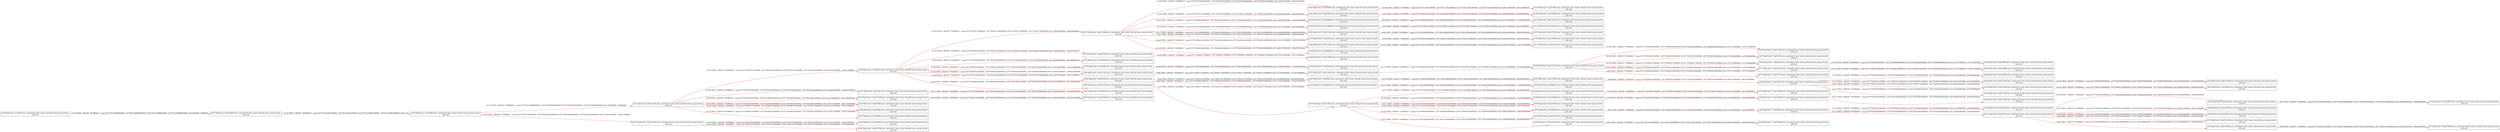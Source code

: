 digraph  {
rankdir=LR
"6"[color=black,label="id:6 HopCount: 7 pid:1632 proc_starttime:0 cmd: owner uid:null owner group id:null,\n null null", shape=box,style=solid];
"48"[color=black,label="id:48 HopCount: 8 pid:12892 proc_starttime:0 cmd: owner uid:null owner group id:null,\n null null", shape=box,style=solid];
"6" -> "48" [id=128,__obj="PROC_CREATE"color=red,label="id:128 PROC_CREATE **NORMAL**  seqs:[1557792953906000000, 1557792953906000000] T:[1557792953906000000, 1557792953906000000] relT:[-827005000000, -827005000000]",style=solid];
"49"[color=black,label="id:49 HopCount: 8 pid:11076 proc_starttime:0 cmd: owner uid:null owner group id:null,\n null null", shape=box,style=solid];
"6" -> "49" [id=129,__obj="PROC_CREATE"color=red,label="id:129 PROC_CREATE **NORMAL**  seqs:[1557792953911000000, 1557792953911000000] T:[1557792953911000000, 1557792953911000000] relT:[-827010000000, -827010000000]",style=solid];
"9"[color=black,label="id:9 HopCount: 7 pid:5800 proc_starttime:0 cmd: owner uid:null owner group id:null,\n null null", shape=box,style=solid];
"50"[color=black,label="id:50 HopCount: 8 pid:1020 proc_starttime:0 cmd: owner uid:null owner group id:null,\n null null", shape=box,style=solid];
"9" -> "50" [id=130,__obj="PROC_CREATE"color=red,label="id:130 PROC_CREATE **NORMAL**  seqs:[1557792360491000000, 1557792360491000000] T:[1557792360491000000, 1557792360491000000] relT:[-233590000000, -233590000000]",style=solid];
"51"[color=black,label="id:51 HopCount: 8 pid:7692 proc_starttime:0 cmd: owner uid:null owner group id:null,\n null null", shape=box,style=solid];
"9" -> "51" [id=131,__obj="PROC_CREATE"color=red,label="id:131 PROC_CREATE **NORMAL**  seqs:[1557792362960000000, 1557792362960000000] T:[1557792362960000000, 1557792362960000000] relT:[-236059000000, -236059000000]",style=solid];
"77"[color=black,label="id:77 HopCount: 5 pid:12476 proc_starttime:0 cmd: owner uid:null owner group id:null,\n null null", shape=box,style=solid];
"45"[color=black,label="id:45 HopCount: 6 pid:13136 proc_starttime:0 cmd: owner uid:null owner group id:null,\n null null", shape=box,style=solid];
"77" -> "45" [id=132,__obj="PROC_CREATE"color=red,label="id:132 PROC_CREATE **NORMAL**  seqs:[1557793500131000000, 1557793500131000000] T:[1557793500131000000, 1557793500131000000] relT:[-1373230000000, -1373230000000]",style=solid];
"0"[color=black,label="id:0 HopCount: 5 pid:8820 proc_starttime:0 cmd: owner uid:null owner group id:null,\n null null", shape=box,style=solid];
"53"[color=black,label="id:53 HopCount: 6 pid:12940 proc_starttime:0 cmd: owner uid:null owner group id:null,\n null null", shape=box,style=solid];
"0" -> "53" [id=133,__obj="PROC_CREATE"color=red,label="id:133 PROC_CREATE **NORMAL**  seqs:[1557792951804000000, 1557792951804000000] T:[1557792951804000000, 1557792951804000000] relT:[-824903000000, -824903000000]",style=solid];
"18"[color=black,label="id:18 HopCount: 3 pid:6232 proc_starttime:0 cmd: owner uid:null owner group id:null,\n null null", shape=box,style=solid];
"47"[color=black,label="id:47 HopCount: 4 pid:12908 proc_starttime:0 cmd: owner uid:null owner group id:null,\n null null", shape=box,style=solid];
"18" -> "47" [id=134,__obj="PROC_CREATE"color=red,label="id:134 PROC_CREATE **NORMAL**  seqs:[1557792233719000000, 1557792233719000000] T:[1557792233719000000, 1557792233719000000] relT:[-106818000000, -106818000000]",style=solid];
"2"[color=black,label="id:2 HopCount: 5 pid:9120 proc_starttime:0 cmd: owner uid:null owner group id:null,\n null null", shape=box,style=solid];
"54"[color=black,label="id:54 HopCount: 6 pid:6912 proc_starttime:0 cmd: owner uid:null owner group id:null,\n null null", shape=box,style=solid];
"2" -> "54" [id=135,__obj="PROC_CREATE"color=red,label="id:135 PROC_CREATE **NORMAL**  seqs:[1557793870290000000, 1557793870290000000] T:[1557793870290000000, 1557793870290000000] relT:[-1743389000000, -1743389000000]",style=solid];
"55"[color=black,label="id:55 HopCount: 4 pid:5724 proc_starttime:0 cmd: owner uid:null owner group id:null,\n null null", shape=box,style=solid];
"18" -> "55" [id=136,__obj="PROC_CREATE"color=red,label="id:136 PROC_CREATE **NORMAL**  seqs:[1557792891161000000, 1557792891161000000] T:[1557792891161000000, 1557792891161000000] relT:[-764260000000, -764260000000]",style=solid];
"3"[color=black,label="id:3 HopCount: 5 pid:11636 proc_starttime:0 cmd: owner uid:null owner group id:null,\n null null", shape=box,style=solid];
"56"[color=black,label="id:56 HopCount: 6 pid:12184 proc_starttime:0 cmd: owner uid:null owner group id:null,\n null null", shape=box,style=solid];
"3" -> "56" [id=137,__obj="PROC_CREATE"color=red,label="id:137 PROC_CREATE **NORMAL**  seqs:[1557792768061000000, 1557792768061000000] T:[1557792768061000000, 1557792768061000000] relT:[-641160000000, -641160000000]",style=solid];
"57"[color=black,label="id:57 HopCount: 4 pid:10060 proc_starttime:0 cmd: owner uid:null owner group id:null,\n null null", shape=box,style=solid];
"18" -> "57" [id=138,__obj="PROC_CREATE"color=red,label="id:138 PROC_CREATE **NORMAL**  seqs:[1557792769349000000, 1557792769349000000] T:[1557792769349000000, 1557792769349000000] relT:[-642448000000, -642448000000]",style=solid];
"58"[color=black,label="id:58 HopCount: 6 pid:12940 proc_starttime:0 cmd: owner uid:null owner group id:null,\n null null", shape=box,style=solid];
"3" -> "58" [id=139,__obj="PROC_CREATE"color=red,label="id:139 PROC_CREATE **NORMAL**  seqs:[1557793450206000000, 1557793450206000000] T:[1557793450206000000, 1557793450206000000] relT:[-1323305000000, -1323305000000]",style=solid];
"59"[color=black,label="id:59 HopCount: 4 pid:3992 proc_starttime:0 cmd: owner uid:null owner group id:null,\n null null", shape=box,style=solid];
"18" -> "59" [id=140,__obj="PROC_CREATE"color=red,label="id:140 PROC_CREATE **NORMAL**  seqs:[1557793870054000000, 1557793870054000000] T:[1557793870054000000, 1557793870054000000] relT:[-1743153000000, -1743153000000]",style=solid];
"21"[color=black,label="id:21 HopCount: 3 pid:764 proc_starttime:0 cmd: owner uid:null owner group id:null,\n null null", shape=box,style=solid];
"61"[color=black,label="id:61 HopCount: 4 pid:8924 proc_starttime:0 cmd: owner uid:null owner group id:null,\n null null", shape=box,style=solid];
"21" -> "61" [id=141,__obj="PROC_CREATE"color=red,label="id:141 PROC_CREATE **NORMAL**  seqs:[1557795353369000000, 1557795353369000000] T:[1557795353369000000, 1557795353369000000] relT:[-3226468000000, -3226468000000]",style=solid];
"52"[color=black,label="id:52 HopCount: 9 pid:12136 proc_starttime:0 cmd: owner uid:null owner group id:null,\n null null", shape=box,style=solid];
"49" -> "52" [id=142,__obj="PROC_CREATE"color=red,label="id:142 PROC_CREATE **NORMAL**  seqs:[1557792953945000000, 1557792953945000000] T:[1557792953945000000, 1557792953945000000] relT:[-827044000000, -827044000000]",style=solid];
"36"[color=black,label="id:36 HopCount: 8 pid:1920 proc_starttime:0 cmd: owner uid:null owner group id:null,\n null null", shape=box,style=solid];
"63"[color=black,label="id:63 HopCount: 9 pid:9952 proc_starttime:0 cmd: owner uid:null owner group id:null,\n null null", shape=box,style=solid];
"36" -> "63" [id=143,__obj="PROC_CREATE"color=red,label="id:143 PROC_CREATE **NORMAL**  seqs:[1557792953766000000, 1557792953766000000] T:[1557792953766000000, 1557792953766000000] relT:[-826865000000, -826865000000]",style=solid];
"16"[color=black,label="id:16 HopCount: 5 pid:10424 proc_starttime:0 cmd: owner uid:null owner group id:null,\n null null", shape=box,style=solid];
"20"[color=black,label="id:20 HopCount: 6 pid:1064 proc_starttime:0 cmd: owner uid:null owner group id:null,\n null null", shape=box,style=solid];
"16" -> "20" [id=144,__obj="PROC_CREATE"color=red,label="id:144 PROC_CREATE **NORMAL**  seqs:[1557792772051000000, 1557792772051000000] T:[1557792772051000000, 1557792772051000000] relT:[-645150000000, -645150000000]",style=solid];
"64"[color=black,label="id:64 HopCount: 9 pid:832 proc_starttime:0 cmd: owner uid:null owner group id:null,\n null null", shape=box,style=solid];
"51" -> "64" [id=145,__obj="PROC_CREATE"color=red,label="id:145 PROC_CREATE **NORMAL**  seqs:[1557792363281000000, 1557792363281000000] T:[1557792363281000000, 1557792363281000000] relT:[-236380000000, -236380000000]",style=solid];
"65"[color=black,label="id:65 HopCount: 7 pid:12700 proc_starttime:0 cmd: owner uid:null owner group id:null,\n null null", shape=box,style=solid];
"45" -> "65" [id=146,__obj="PROC_CREATE"color=red,label="id:146 PROC_CREATE **NORMAL**  seqs:[1557793500612000000, 1557793500612000000] T:[1557793500612000000, 1557793500612000000] relT:[-1373711000000, -1373711000000]",style=solid];
"66"[color=black,label="id:66 HopCount: 9 pid:1504 proc_starttime:0 cmd: owner uid:null owner group id:null,\n null null", shape=box,style=solid];
"51" -> "66" [id=147,__obj="PROC_CREATE"color=red,label="id:147 PROC_CREATE **NORMAL**  seqs:[1557792363272000000, 1557792363272000000] T:[1557792363272000000, 1557792363272000000] relT:[-236371000000, -236371000000]",style=solid];
"67"[color=black,label="id:67 HopCount: 7 pid:6320 proc_starttime:0 cmd: owner uid:null owner group id:null,\n null null", shape=box,style=solid];
"45" -> "67" [id=148,__obj="PROC_CREATE"color=red,label="id:148 PROC_CREATE **NORMAL**  seqs:[1557793500335000000, 1557793500335000000] T:[1557793500335000000, 1557793500335000000] relT:[-1373434000000, -1373434000000]",style=solid];
"68"[color=black,label="id:68 HopCount: 9 pid:6612 proc_starttime:0 cmd: owner uid:null owner group id:null,\n null null", shape=box,style=solid];
"51" -> "68" [id=149,__obj="PROC_CREATE"color=red,label="id:149 PROC_CREATE **NORMAL**  seqs:[1557792363203000000, 1557792363203000000] T:[1557792363203000000, 1557792363203000000] relT:[-236302000000, -236302000000]",style=solid];
"69"[color=black,label="id:69 HopCount: 7 pid:8356 proc_starttime:0 cmd: owner uid:null owner group id:null,\n null null", shape=box,style=solid];
"45" -> "69" [id=150,__obj="PROC_CREATE"color=red,label="id:150 PROC_CREATE **NORMAL**  seqs:[1557793500617000000, 1557793500617000000] T:[1557793500617000000, 1557793500617000000] relT:[-1373716000000, -1373716000000]",style=solid];
"60"[color=black,label="id:60 HopCount: 6 pid:1440 proc_starttime:0 cmd: owner uid:null owner group id:null,\n null null", shape=box,style=solid];
"3" -> "60" [id=151,__obj="PROC_CREATE"color=red,label="id:151 PROC_CREATE **NORMAL**  seqs:[1557792769342000000, 1557792769342000000] T:[1557792769342000000, 1557792769342000000] relT:[-642441000000, -642441000000]",style=solid];
"71"[color=black,label="id:71 HopCount: 7 pid:11520 proc_starttime:0 cmd: owner uid:null owner group id:null,\n null null", shape=box,style=solid];
"45" -> "71" [id=152,__obj="PROC_CREATE"color=red,label="id:152 PROC_CREATE **NORMAL**  seqs:[1557793500234000000, 1557793500234000000] T:[1557793500234000000, 1557793500234000000] relT:[-1373333000000, -1373333000000]",style=solid];
"72"[color=black,label="id:72 HopCount: 6 pid:4028 proc_starttime:0 cmd: owner uid:null owner group id:null,\n null null", shape=box,style=solid];
"3" -> "72" [id=153,__obj="PROC_CREATE"color=red,label="id:153 PROC_CREATE **NORMAL**  seqs:[1557792357613000000, 1557792357613000000] T:[1557792357613000000, 1557792357613000000] relT:[-230712000000, -230712000000]",style=solid];
"37"[color=black,label="id:37 HopCount: 3 pid:11436 proc_starttime:0 cmd: owner uid:null owner group id:null,\n null null", shape=box,style=solid];
"62"[color=black,label="id:62 HopCount: 4 pid:12960 proc_starttime:0 cmd: owner uid:null owner group id:null,\n null null", shape=box,style=solid];
"37" -> "62" [id=154,__obj="PROC_CREATE"color=red,label="id:154 PROC_CREATE **NORMAL**  seqs:[1557794162142000000, 1557794162142000000] T:[1557794162142000000, 1557794162142000000] relT:[-2035241000000, -2035241000000]",style=solid];
"74"[color=black,label="id:74 HopCount: 6 pid:7612 proc_starttime:0 cmd: owner uid:null owner group id:null,\n null null", shape=box,style=solid];
"3" -> "74" [id=155,__obj="PROC_CREATE"color=red,label="id:155 PROC_CREATE **NORMAL**  seqs:[1557795009259000000, 1557795009259000000] T:[1557795009259000000, 1557795009259000000] relT:[-2882358000000, -2882358000000]",style=solid];
"75"[color=black,label="id:75 HopCount: 5 pid:4140 proc_starttime:0 cmd: owner uid:null owner group id:null,\n null null", shape=box,style=solid];
"59" -> "75" [id=156,__obj="PROC_CREATE"color=red,label="id:156 PROC_CREATE **NORMAL**  seqs:[1557793870948000000, 1557793870948000000] T:[1557793870948000000, 1557793870948000000] relT:[-1744047000000, -1744047000000]",style=solid];
"76"[color=black,label="id:76 HopCount: 6 pid:13220 proc_starttime:0 cmd: owner uid:null owner group id:null,\n null null", shape=box,style=solid];
"3" -> "76" [id=157,__obj="PROC_CREATE"color=red,label="id:157 PROC_CREATE **NORMAL**  seqs:[1557794155950000000, 1557794155950000000] T:[1557794155950000000, 1557794155950000000] relT:[-2029049000000, -2029049000000]",style=solid];
"79"[color=black,label="id:79 HopCount: -2 pid:36 proc_starttime:0 cmd: owner uid:null owner group id:null,\n null null", shape=box,style=solid];
"27"[color=black,label="id:27 HopCount: 0 pid:10676 proc_starttime:0 cmd: owner uid:null owner group id:null,\n null null", shape=box,style=solid];
"79" -> "27" [id=158,__obj="PROC_CREATE"color=red,label="id:158 PROC_CREATE **NORMAL**  seqs:[1557792126899000000, 1557792126899000000] T:[1557792126899000000, 1557792126899000000] relT:[2000000, 2000000]",style=solid];
"44"[color=black,label="id:44 HopCount: 4 pid:11352 proc_starttime:0 cmd: owner uid:null owner group id:null,\n null null", shape=box,style=solid];
"44" -> "77" [id=80,__obj="PROC_CREATE"color=red,label="id:80 PROC_CREATE **NORMAL**  seqs:[1557793497115000000, 1557793497115000000] T:[1557793497115000000, 1557793497115000000] relT:[-1370214000000, -1370214000000]",style=solid];
"41"[color=black,label="id:41 HopCount: 5 pid:5544 proc_starttime:0 cmd: owner uid:null owner group id:null,\n null null", shape=box,style=solid];
"78"[color=black,label="id:78 HopCount: 6 pid:10860 proc_starttime:0 cmd: owner uid:null owner group id:null,\n null null", shape=box,style=solid];
"41" -> "78" [id=81,__obj="PROC_CREATE"color=red,label="id:81 PROC_CREATE **NORMAL**  seqs:[1557792952387000000, 1557792952387000000] T:[1557792952387000000, 1557792952387000000] relT:[-825486000000, -825486000000]",style=solid];
"46"[color=black,label="id:46 HopCount: 4 pid:9296 proc_starttime:0 cmd: owner uid:null owner group id:null,\n null null", shape=box,style=solid];
"46" -> "0" [id=82,__obj="PROC_CREATE"color=red,label="id:82 PROC_CREATE **NORMAL**  seqs:[1557792951397000000, 1557792951397000000] T:[1557792951397000000, 1557792951397000000] relT:[-824496000000, -824496000000]",style=solid];
"46" -> "2" [id=83,__obj="PROC_CREATE"color=red,label="id:83 PROC_CREATE **NORMAL**  seqs:[1557793869874000000, 1557793869874000000] T:[1557793869874000000, 1557793869874000000] relT:[-1742973000000, -1742973000000]",style=solid];
"70"[color=black,label="id:70 HopCount: 9 pid:12216 proc_starttime:0 cmd: owner uid:null owner group id:null,\n null null", shape=box,style=solid];
"51" -> "70" [id=84,__obj="PROC_CREATE"color=red,label="id:84 PROC_CREATE **NORMAL**  seqs:[1557792363273000000, 1557792363273000000] T:[1557792363273000000, 1557792363273000000] relT:[-236372000000, -236372000000]",style=solid];
"4"[color=black,label="id:4 HopCount: 9 pid:10436 proc_starttime:0 cmd: owner uid:null owner group id:null,\n null null", shape=box,style=solid];
"51" -> "4" [id=85,__obj="PROC_CREATE"color=red,label="id:85 PROC_CREATE **NORMAL**  seqs:[1557792363089000000, 1557792363089000000] T:[1557792363089000000, 1557792363089000000] relT:[-236188000000, -236188000000]",style=solid];
"73"[color=black,label="id:73 HopCount: 7 pid:11772 proc_starttime:0 cmd: owner uid:null owner group id:null,\n null null", shape=box,style=solid];
"45" -> "73" [id=86,__obj="PROC_CREATE"color=red,label="id:86 PROC_CREATE **NORMAL**  seqs:[1557793500612000000, 1557793500612000000] T:[1557793500612000000, 1557793500612000000] relT:[-1373711000000, -1373711000000]",style=solid];
"5"[color=black,label="id:5 HopCount: 10 pid:8276 proc_starttime:0 cmd: owner uid:null owner group id:null,\n null null", shape=box,style=solid];
"64" -> "5" [id=87,__obj="PROC_CREATE"color=red,label="id:87 PROC_CREATE **NORMAL**  seqs:[1557792363309000000, 1557792363309000000] T:[1557792363309000000, 1557792363309000000] relT:[-236408000000, -236408000000]",style=solid];
"53" -> "6" [id=88,__obj="PROC_CREATE"color=red,label="id:88 PROC_CREATE **NORMAL**  seqs:[1557792953614000000, 1557792953614000000] T:[1557792953614000000, 1557792953614000000] relT:[-826713000000, -826713000000]",style=solid];
"7"[color=black,label="id:7 HopCount: 10 pid:10600 proc_starttime:0 cmd: owner uid:null owner group id:null,\n null null", shape=box,style=solid];
"4" -> "7" [id=89,__obj="PROC_CREATE"color=red,label="id:89 PROC_CREATE **NORMAL**  seqs:[1557792363144000000, 1557792363144000000] T:[1557792363144000000, 1557792363144000000] relT:[-236243000000, -236243000000]",style=solid];
"8"[color=black,label="id:8 HopCount: 7 pid:11660 proc_starttime:0 cmd: owner uid:null owner group id:null,\n null null", shape=box,style=solid];
"58" -> "8" [id=90,__obj="PROC_CREATE"color=red,label="id:90 PROC_CREATE **NORMAL**  seqs:[1557793450335000000, 1557793450335000000] T:[1557793450335000000, 1557793450335000000] relT:[-1323434000000, -1323434000000]",style=solid];
"72" -> "9" [id=91,__obj="PROC_CREATE"color=red,label="id:91 PROC_CREATE **NORMAL**  seqs:[1557792358135000000, 1557792358135000000] T:[1557792358135000000, 1557792358135000000] relT:[-231234000000, -231234000000]",style=solid];
"19"[color=black,label="id:19 HopCount: 5 pid:8088 proc_starttime:0 cmd: owner uid:null owner group id:null,\n null null", shape=box,style=solid];
"1"[color=black,label="id:1 HopCount: 6 pid:12272 proc_starttime:0 cmd: owner uid:null owner group id:null,\n null null", shape=box,style=solid];
"19" -> "1" [id=92,__obj="PROC_CREATE"color=red,label="id:92 PROC_CREATE **NORMAL**  seqs:[1557793498544000000, 1557793498544000000] T:[1557793498544000000, 1557793498544000000] relT:[-1371643000000, -1371643000000]",style=solid];
"10"[color=black,label="id:10 HopCount: 7 pid:13284 proc_starttime:0 cmd: owner uid:null owner group id:null,\n null null", shape=box,style=solid];
"76" -> "10" [id=93,__obj="PROC_CREATE"color=red,label="id:93 PROC_CREATE **NORMAL**  seqs:[1557794157663000000, 1557794157663000000] T:[1557794157663000000, 1557794157663000000] relT:[-2030762000000, -2030762000000]",style=solid];
"22"[color=black,label="id:22 HopCount: 5 pid:12688 proc_starttime:0 cmd: owner uid:null owner group id:null,\n null null", shape=box,style=solid];
"11"[color=black,label="id:11 HopCount: 6 pid:12812 proc_starttime:0 cmd: owner uid:null owner group id:null,\n null null", shape=box,style=solid];
"22" -> "11" [id=94,__obj="PROC_CREATE"color=red,label="id:94 PROC_CREATE **NORMAL**  seqs:[1557792768077000000, 1557792768077000000] T:[1557792768077000000, 1557792768077000000] relT:[-641176000000, -641176000000]",style=solid];
"46" -> "3" [id=95,__obj="PROC_CREATE"color=red,label="id:95 PROC_CREATE **NORMAL**  seqs:[1557792234772000000, 1557792234772000000] T:[1557792234772000000, 1557792234772000000] relT:[-107871000000, -107871000000]",style=solid];
"24"[color=black,label="id:24 HopCount: 5 pid:10164 proc_starttime:0 cmd: owner uid:null owner group id:null,\n null null", shape=box,style=solid];
"13"[color=black,label="id:13 HopCount: 6 pid:11728 proc_starttime:0 cmd: owner uid:null owner group id:null,\n null null", shape=box,style=solid];
"24" -> "13" [id=96,__obj="PROC_CREATE"color=red,label="id:96 PROC_CREATE **NORMAL**  seqs:[1557794156406000000, 1557794156406000000] T:[1557794156406000000, 1557794156406000000] relT:[-2029505000000, -2029505000000]",style=solid];
"14"[color=black,label="id:14 HopCount: 5 pid:8424 proc_starttime:0 cmd: owner uid:null owner group id:null,\n null null", shape=box,style=solid];
"47" -> "14" [id=97,__obj="PROC_CREATE"color=red,label="id:97 PROC_CREATE **NORMAL**  seqs:[1557792357570000000, 1557792357570000000] T:[1557792357570000000, 1557792357570000000] relT:[-230669000000, -230669000000]",style=solid];
"15"[color=black,label="id:15 HopCount: 6 pid:13004 proc_starttime:0 cmd: owner uid:null owner group id:null,\n null null", shape=box,style=solid];
"14" -> "15" [id=98,__obj="PROC_CREATE"color=red,label="id:98 PROC_CREATE **NORMAL**  seqs:[1557792361146000000, 1557792361146000000] T:[1557792361146000000, 1557792361146000000] relT:[-234245000000, -234245000000]",style=solid];
"31"[color=black,label="id:31 HopCount: 2 pid:11220 proc_starttime:0 cmd: owner uid:null owner group id:null,\n null null", shape=box,style=solid];
"31" -> "37" [id=99,__obj="PROC_CREATE"color=red,label="id:99 PROC_CREATE **NORMAL**  seqs:[1557794158687000000, 1557794158687000000] T:[1557794158687000000, 1557794158687000000] relT:[-2031786000000, -2031786000000]",style=solid];
"47" -> "16" [id=100,__obj="PROC_CREATE"color=red,label="id:100 PROC_CREATE **NORMAL**  seqs:[1557792769342000000, 1557792769342000000] T:[1557792769342000000, 1557792769342000000] relT:[-642441000000, -642441000000]",style=solid];
"39"[color=black,label="id:39 HopCount: 5 pid:11932 proc_starttime:0 cmd: owner uid:null owner group id:null,\n null null", shape=box,style=solid];
"17"[color=black,label="id:17 HopCount: 6 pid:7104 proc_starttime:0 cmd: owner uid:null owner group id:null,\n null null", shape=box,style=solid];
"39" -> "17" [id=101,__obj="PROC_CREATE"color=red,label="id:101 PROC_CREATE **NORMAL**  seqs:[1557793451032000000, 1557793451032000000] T:[1557793451032000000, 1557793451032000000] relT:[-1324131000000, -1324131000000]",style=solid];
"31" -> "18" [id=102,__obj="PROC_CREATE"color=red,label="id:102 PROC_CREATE **NORMAL**  seqs:[1557792233212000000, 1557792233212000000] T:[1557792233212000000, 1557792233212000000] relT:[-106311000000, -106311000000]",style=solid];
"47" -> "19" [id=103,__obj="PROC_CREATE"color=red,label="id:103 PROC_CREATE **NORMAL**  seqs:[1557793496258000000, 1557793496258000000] T:[1557793496258000000, 1557793496258000000] relT:[-1369357000000, -1369357000000]",style=solid];
"31" -> "21" [id=104,__obj="PROC_CREATE"color=red,label="id:104 PROC_CREATE **NORMAL**  seqs:[1557795353358000000, 1557795353358000000] T:[1557795353358000000, 1557795353358000000] relT:[-3226457000000, -3226457000000]",style=solid];
"47" -> "22" [id=105,__obj="PROC_CREATE"color=red,label="id:105 PROC_CREATE **NORMAL**  seqs:[1557792768004000000, 1557792768004000000] T:[1557792768004000000, 1557792768004000000] relT:[-641103000000, -641103000000]",style=solid];
"23"[color=black,label="id:23 HopCount: 3 pid:9384 proc_starttime:0 cmd: owner uid:null owner group id:null,\n null null", shape=box,style=solid];
"31" -> "23" [id=106,__obj="PROC_CREATE"color=red,label="id:106 PROC_CREATE **NORMAL**  seqs:[1557795394254000000, 1557795394254000000] T:[1557795394254000000, 1557795394254000000] relT:[-3267353000000, -3267353000000]",style=solid];
"25"[color=black,label="id:25 HopCount: 3 pid:6340 proc_starttime:0 cmd: owner uid:null owner group id:null,\n null null", shape=box,style=solid];
"31" -> "25" [id=107,__obj="PROC_CREATE"color=red,label="id:107 PROC_CREATE **NORMAL**  seqs:[1557792891074000000, 1557792891074000000] T:[1557792891074000000, 1557792891074000000] relT:[-764173000000, -764173000000]",style=solid];
"12"[color=black,label="id:12 HopCount: 7 pid:12296 proc_starttime:0 cmd: owner uid:null owner group id:null,\n null null", shape=box,style=solid];
"56" -> "12" [id=108,__obj="PROC_CREATE"color=red,label="id:108 PROC_CREATE **NORMAL**  seqs:[1557792768237000000, 1557792768237000000] T:[1557792768237000000, 1557792768237000000] relT:[-641336000000, -641336000000]",style=solid];
"28"[color=black,label="id:28 HopCount: 8 pid:4908 proc_starttime:0 cmd: owner uid:null owner group id:null,\n null null", shape=box,style=solid];
"69" -> "28" [id=109,__obj="PROC_CREATE"color=red,label="id:109 PROC_CREATE **NORMAL**  seqs:[1557793500648000000, 1557793500648000000] T:[1557793500648000000, 1557793500648000000] relT:[-1373747000000, -1373747000000]",style=solid];
"29"[color=black,label="id:29 HopCount: 1 pid:4560 proc_starttime:0 cmd: owner uid:null owner group id:null,\n null null", shape=box,style=solid];
"27" -> "29" [id=110,__obj="PROC_CREATE"color=red,label="id:110 PROC_CREATE **NORMAL**  seqs:[1557792126901000000, 1557792126901000000] T:[1557792126901000000, 1557792126901000000] relT:[0, 0]",style=solid];
"30"[color=black,label="id:30 HopCount: 8 pid:12984 proc_starttime:0 cmd: owner uid:null owner group id:null,\n null null", shape=box,style=solid];
"71" -> "30" [id=111,__obj="PROC_CREATE"color=red,label="id:111 PROC_CREATE **NORMAL**  seqs:[1557793500278000000, 1557793500278000000] T:[1557793500278000000, 1557793500278000000] relT:[-1373377000000, -1373377000000]",style=solid];
"29" -> "31" [id=112,__obj="PROC_CREATE"color=red,label="id:112 PROC_CREATE **NORMAL**  seqs:[1557792126940000000, 1557792126940000000] T:[1557792126940000000, 1557792126940000000] relT:[-39000000, -39000000]",style=solid];
"32"[color=black,label="id:32 HopCount: 8 pid:11704 proc_starttime:0 cmd: owner uid:null owner group id:null,\n null null", shape=box,style=solid];
"6" -> "32" [id=113,__obj="PROC_CREATE"color=red,label="id:113 PROC_CREATE **NORMAL**  seqs:[1557792953907000000, 1557792953907000000] T:[1557792953907000000, 1557792953907000000] relT:[-827006000000, -827006000000]",style=solid];
"33"[color=black,label="id:33 HopCount: 2 pid:11576 proc_starttime:0 cmd: owner uid:null owner group id:null,\n null null", shape=box,style=solid];
"29" -> "33" [id=114,__obj="PROC_CREATE"color=red,label="id:114 PROC_CREATE **NORMAL**  seqs:[1557792230352000000, 1557792230352000000] T:[1557792230352000000, 1557792230352000000] relT:[-103451000000, -103451000000]",style=solid];
"34"[color=black,label="id:34 HopCount: 8 pid:11952 proc_starttime:0 cmd: owner uid:null owner group id:null,\n null null", shape=box,style=solid];
"6" -> "34" [id=115,__obj="PROC_CREATE"color=red,label="id:115 PROC_CREATE **NORMAL**  seqs:[1557792953803000000, 1557792953803000000] T:[1557792953803000000, 1557792953803000000] relT:[-826902000000, -826902000000]",style=solid];
"35"[color=black,label="id:35 HopCount: 3 pid:9692 proc_starttime:0 cmd: owner uid:null owner group id:null,\n null null", shape=box,style=solid];
"31" -> "35" [id=116,__obj="PROC_CREATE"color=red,label="id:116 PROC_CREATE **NORMAL**  seqs:[1557795346412000000, 1557795346412000000] T:[1557795346412000000, 1557795346412000000] relT:[-3219511000000, -3219511000000]",style=solid];
"47" -> "24" [id=117,__obj="PROC_CREATE"color=red,label="id:117 PROC_CREATE **NORMAL**  seqs:[1557794155959000000, 1557794155959000000] T:[1557794155959000000, 1557794155959000000] relT:[-2029058000000, -2029058000000]",style=solid];
"38"[color=black,label="id:38 HopCount: 5 pid:9040 proc_starttime:0 cmd: owner uid:null owner group id:null,\n null null", shape=box,style=solid];
"47" -> "38" [id=118,__obj="PROC_CREATE"color=red,label="id:118 PROC_CREATE **NORMAL**  seqs:[1557795009258000000, 1557795009258000000] T:[1557795009258000000, 1557795009258000000] relT:[-2882357000000, -2882357000000]",style=solid];
"26"[color=black,label="id:26 HopCount: 3 pid:1920 proc_starttime:0 cmd: owner uid:null owner group id:null,\n null null", shape=box,style=solid];
"33" -> "26" [id=119,__obj="PROC_CREATE"color=red,label="id:119 PROC_CREATE **NORMAL**  seqs:[1557792231652000000, 1557792231652000000] T:[1557792231652000000, 1557792231652000000] relT:[-104751000000, -104751000000]",style=solid];
"47" -> "39" [id=120,__obj="PROC_CREATE"color=red,label="id:120 PROC_CREATE **NORMAL**  seqs:[1557793450212000000, 1557793450212000000] T:[1557793450212000000, 1557793450212000000] relT:[-1323311000000, -1323311000000]",style=solid];
"40"[color=black,label="id:40 HopCount: 3 pid:12728 proc_starttime:0 cmd: owner uid:null owner group id:null,\n null null", shape=box,style=solid];
"33" -> "40" [id=121,__obj="PROC_CREATE"color=red,label="id:121 PROC_CREATE **NORMAL**  seqs:[1557792231977000000, 1557792231977000000] T:[1557792231977000000, 1557792231977000000] relT:[-105076000000, -105076000000]",style=solid];
"47" -> "41" [id=122,__obj="PROC_CREATE"color=red,label="id:122 PROC_CREATE **NORMAL**  seqs:[1557792951353000000, 1557792951353000000] T:[1557792951353000000, 1557792951353000000] relT:[-824452000000, -824452000000]",style=solid];
"42"[color=black,label="id:42 HopCount: 4 pid:11272 proc_starttime:0 cmd: owner uid:null owner group id:null,\n null null", shape=box,style=solid];
"18" -> "42" [id=123,__obj="PROC_CREATE"color=red,label="id:123 PROC_CREATE **NORMAL**  seqs:[1557794158687000000, 1557794158687000000] T:[1557794158687000000, 1557794158687000000] relT:[-2031786000000, -2031786000000]",style=solid];
"43"[color=black,label="id:43 HopCount: 5 pid:11664 proc_starttime:0 cmd: owner uid:null owner group id:null,\n null null", shape=box,style=solid];
"55" -> "43" [id=124,__obj="PROC_CREATE"color=red,label="id:124 PROC_CREATE **NORMAL**  seqs:[1557792892077000000, 1557792892077000000] T:[1557792892077000000, 1557792892077000000] relT:[-765176000000, -765176000000]",style=solid];
"18" -> "44" [id=125,__obj="PROC_CREATE"color=red,label="id:125 PROC_CREATE **NORMAL**  seqs:[1557793496314000000, 1557793496314000000] T:[1557793496314000000, 1557793496314000000] relT:[-1369413000000, -1369413000000]",style=solid];
"18" -> "46" [id=126,__obj="PROC_CREATE"color=red,label="id:126 PROC_CREATE **NORMAL**  seqs:[1557792233278000000, 1557792233278000000] T:[1557792233278000000, 1557792233278000000] relT:[-106377000000, -106377000000]",style=solid];
"6" -> "36" [id=127,__obj="PROC_CREATE"color=red,label="id:127 PROC_CREATE **NORMAL**  seqs:[1557792953734000000, 1557792953734000000] T:[1557792953734000000, 1557792953734000000] relT:[-826833000000, -826833000000]",style=solid];
}